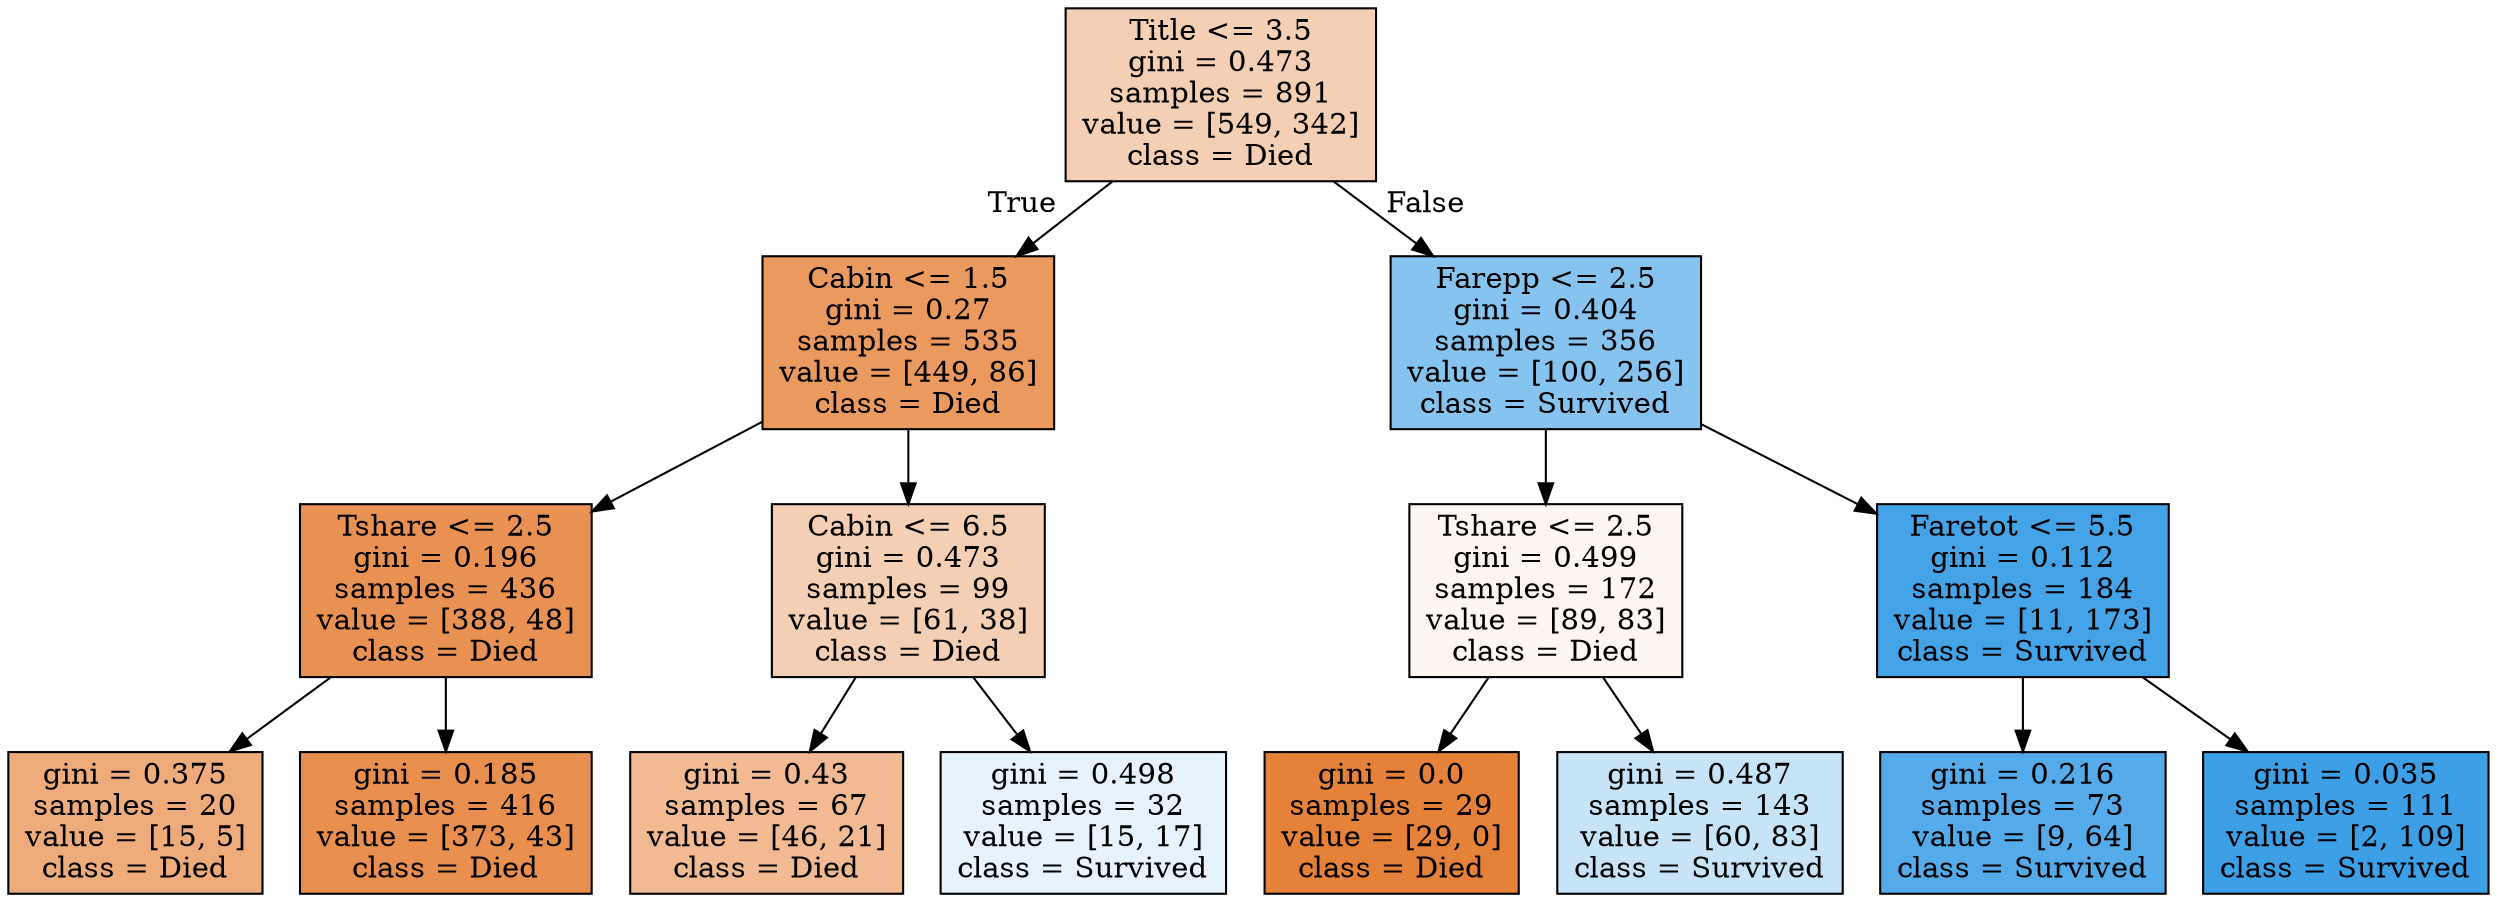 digraph Tree {
node [shape=box, style="filled", color="black"] ;
0 [label="Title <= 3.5\ngini = 0.473\nsamples = 891\nvalue = [549, 342]\nclass = Died", fillcolor="#e5813960"] ;
1 [label="Cabin <= 1.5\ngini = 0.27\nsamples = 535\nvalue = [449, 86]\nclass = Died", fillcolor="#e58139ce"] ;
0 -> 1 [labeldistance=2.5, labelangle=45, headlabel="True"] ;
2 [label="Tshare <= 2.5\ngini = 0.196\nsamples = 436\nvalue = [388, 48]\nclass = Died", fillcolor="#e58139df"] ;
1 -> 2 ;
3 [label="gini = 0.375\nsamples = 20\nvalue = [15, 5]\nclass = Died", fillcolor="#e58139aa"] ;
2 -> 3 ;
4 [label="gini = 0.185\nsamples = 416\nvalue = [373, 43]\nclass = Died", fillcolor="#e58139e2"] ;
2 -> 4 ;
5 [label="Cabin <= 6.5\ngini = 0.473\nsamples = 99\nvalue = [61, 38]\nclass = Died", fillcolor="#e5813960"] ;
1 -> 5 ;
6 [label="gini = 0.43\nsamples = 67\nvalue = [46, 21]\nclass = Died", fillcolor="#e581398b"] ;
5 -> 6 ;
7 [label="gini = 0.498\nsamples = 32\nvalue = [15, 17]\nclass = Survived", fillcolor="#399de51e"] ;
5 -> 7 ;
8 [label="Farepp <= 2.5\ngini = 0.404\nsamples = 356\nvalue = [100, 256]\nclass = Survived", fillcolor="#399de59b"] ;
0 -> 8 [labeldistance=2.5, labelangle=-45, headlabel="False"] ;
9 [label="Tshare <= 2.5\ngini = 0.499\nsamples = 172\nvalue = [89, 83]\nclass = Died", fillcolor="#e5813911"] ;
8 -> 9 ;
10 [label="gini = 0.0\nsamples = 29\nvalue = [29, 0]\nclass = Died", fillcolor="#e58139ff"] ;
9 -> 10 ;
11 [label="gini = 0.487\nsamples = 143\nvalue = [60, 83]\nclass = Survived", fillcolor="#399de547"] ;
9 -> 11 ;
12 [label="Faretot <= 5.5\ngini = 0.112\nsamples = 184\nvalue = [11, 173]\nclass = Survived", fillcolor="#399de5ef"] ;
8 -> 12 ;
13 [label="gini = 0.216\nsamples = 73\nvalue = [9, 64]\nclass = Survived", fillcolor="#399de5db"] ;
12 -> 13 ;
14 [label="gini = 0.035\nsamples = 111\nvalue = [2, 109]\nclass = Survived", fillcolor="#399de5fa"] ;
12 -> 14 ;
}